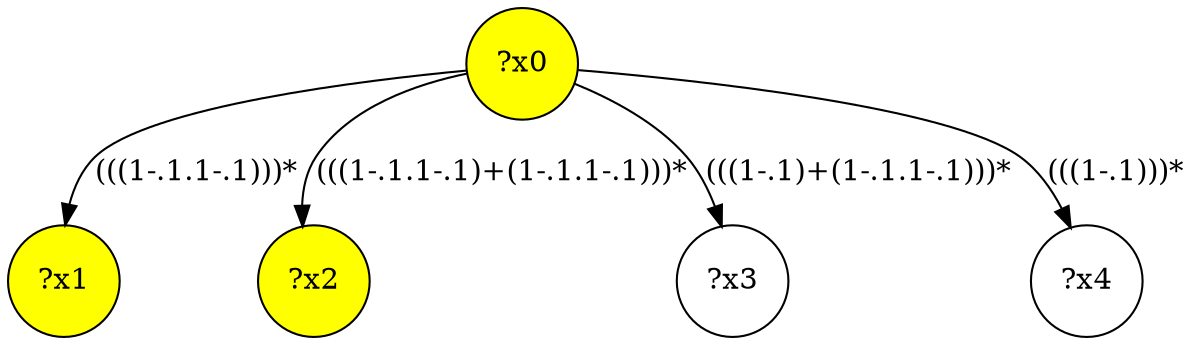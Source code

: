 digraph g {
	x1 [fillcolor="yellow", style="filled," shape=circle, label="?x1"];
	x2 [fillcolor="yellow", style="filled," shape=circle, label="?x2"];
	x0 [fillcolor="yellow", style="filled," shape=circle, label="?x0"];
	x0 -> x1 [label="(((1-.1.1-.1)))*"];
	x0 -> x2 [label="(((1-.1.1-.1)+(1-.1.1-.1)))*"];
	x3 [shape=circle, label="?x3"];
	x0 -> x3 [label="(((1-.1)+(1-.1.1-.1)))*"];
	x4 [shape=circle, label="?x4"];
	x0 -> x4 [label="(((1-.1)))*"];
}
